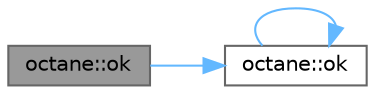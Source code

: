 digraph "octane::ok"
{
 // LATEX_PDF_SIZE
  bgcolor="transparent";
  edge [fontname=Helvetica,fontsize=10,labelfontname=Helvetica,labelfontsize=10];
  node [fontname=Helvetica,fontsize=10,shape=box,height=0.2,width=0.4];
  rankdir="LR";
  Node1 [label="octane::ok",height=0.2,width=0.4,color="gray40", fillcolor="grey60", style="filled", fontcolor="black",tooltip="Utility function used to construct normal state values."];
  Node1 -> Node2 [color="steelblue1",style="solid"];
  Node2 [label="octane::ok",height=0.2,width=0.4,color="grey40", fillcolor="white", style="filled",URL="$namespaceoctane.html#a4278ebdd8868424048d63d57af2bc835",tooltip="Utitlity function used when the normal state type is _."];
  Node2 -> Node2 [color="steelblue1",style="solid"];
}
